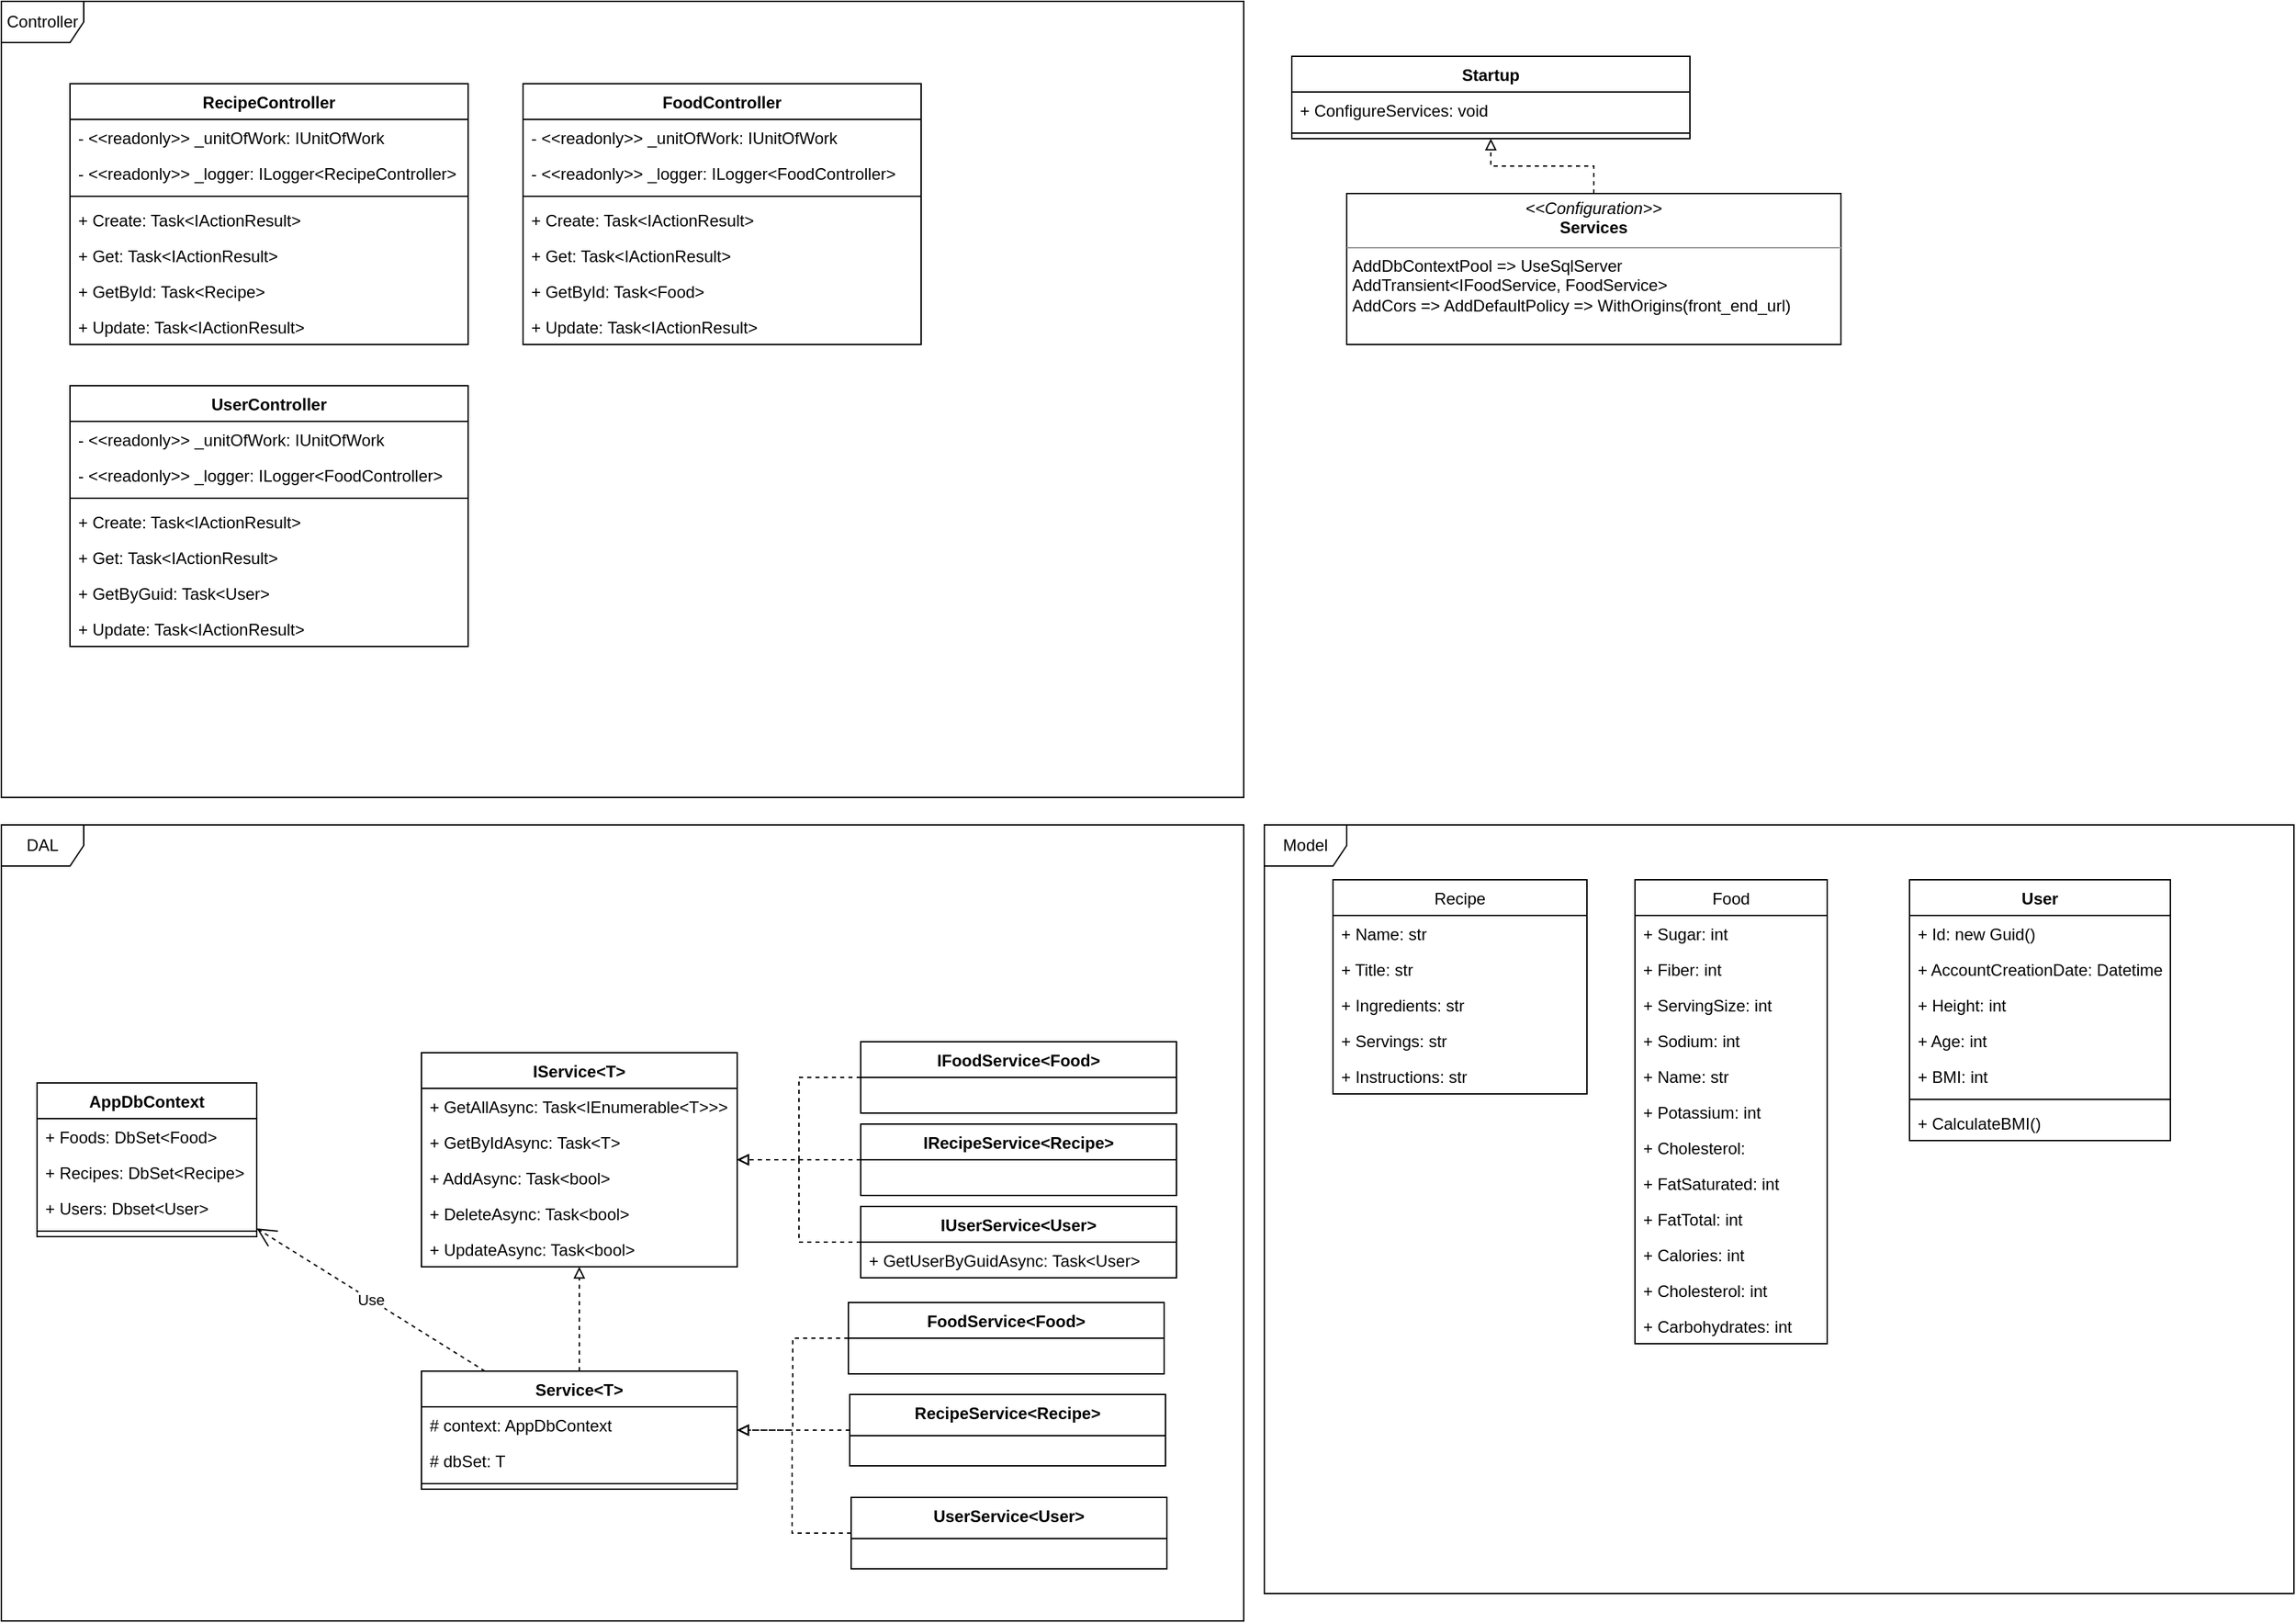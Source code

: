 <mxfile version="20.8.10" type="device"><diagram name="Page-1" id="929967ad-93f9-6ef4-fab6-5d389245f69c"><mxGraphModel dx="1219" dy="1961" grid="1" gridSize="10" guides="1" tooltips="1" connect="1" arrows="1" fold="1" page="1" pageScale="1.5" pageWidth="1169" pageHeight="826" background="none" math="0" shadow="0"><root><mxCell id="0" style=";html=1;"/><mxCell id="1" style=";html=1;" parent="0"/><mxCell id="HWxMLeSz32iRbDg_bcoq-6" value="Model" style="shape=umlFrame;whiteSpace=wrap;html=1;" parent="1" vertex="1"><mxGeometry x="960" y="-620" width="750" height="560" as="geometry"/></mxCell><mxCell id="rm8ywomZ3Si6jM_nz7GP-1" value="Food" style="swimlane;fontStyle=0;childLayout=stackLayout;horizontal=1;startSize=26;fillColor=none;horizontalStack=0;resizeParent=1;resizeParentMax=0;resizeLast=0;collapsible=1;marginBottom=0;" parent="1" vertex="1"><mxGeometry x="1230" y="-580" width="140" height="338" as="geometry"/></mxCell><mxCell id="rm8ywomZ3Si6jM_nz7GP-2" value="+ Sugar: int" style="text;strokeColor=none;fillColor=none;align=left;verticalAlign=top;spacingLeft=4;spacingRight=4;overflow=hidden;rotatable=0;points=[[0,0.5],[1,0.5]];portConstraint=eastwest;" parent="rm8ywomZ3Si6jM_nz7GP-1" vertex="1"><mxGeometry y="26" width="140" height="26" as="geometry"/></mxCell><mxCell id="rm8ywomZ3Si6jM_nz7GP-12" value="+ Fiber: int" style="text;strokeColor=none;fillColor=none;align=left;verticalAlign=top;spacingLeft=4;spacingRight=4;overflow=hidden;rotatable=0;points=[[0,0.5],[1,0.5]];portConstraint=eastwest;" parent="rm8ywomZ3Si6jM_nz7GP-1" vertex="1"><mxGeometry y="52" width="140" height="26" as="geometry"/></mxCell><mxCell id="rm8ywomZ3Si6jM_nz7GP-13" value="+ ServingSize: int" style="text;strokeColor=none;fillColor=none;align=left;verticalAlign=top;spacingLeft=4;spacingRight=4;overflow=hidden;rotatable=0;points=[[0,0.5],[1,0.5]];portConstraint=eastwest;" parent="rm8ywomZ3Si6jM_nz7GP-1" vertex="1"><mxGeometry y="78" width="140" height="26" as="geometry"/></mxCell><mxCell id="rm8ywomZ3Si6jM_nz7GP-14" value="+ Sodium: int" style="text;strokeColor=none;fillColor=none;align=left;verticalAlign=top;spacingLeft=4;spacingRight=4;overflow=hidden;rotatable=0;points=[[0,0.5],[1,0.5]];portConstraint=eastwest;" parent="rm8ywomZ3Si6jM_nz7GP-1" vertex="1"><mxGeometry y="104" width="140" height="26" as="geometry"/></mxCell><mxCell id="rm8ywomZ3Si6jM_nz7GP-10" value="+ Name: str" style="text;strokeColor=none;fillColor=none;align=left;verticalAlign=top;spacingLeft=4;spacingRight=4;overflow=hidden;rotatable=0;points=[[0,0.5],[1,0.5]];portConstraint=eastwest;" parent="rm8ywomZ3Si6jM_nz7GP-1" vertex="1"><mxGeometry y="130" width="140" height="26" as="geometry"/></mxCell><mxCell id="rm8ywomZ3Si6jM_nz7GP-15" value="+ Potassium: int" style="text;strokeColor=none;fillColor=none;align=left;verticalAlign=top;spacingLeft=4;spacingRight=4;overflow=hidden;rotatable=0;points=[[0,0.5],[1,0.5]];portConstraint=eastwest;" parent="rm8ywomZ3Si6jM_nz7GP-1" vertex="1"><mxGeometry y="156" width="140" height="26" as="geometry"/></mxCell><mxCell id="rm8ywomZ3Si6jM_nz7GP-11" value="+ Cholesterol: " style="text;strokeColor=none;fillColor=none;align=left;verticalAlign=top;spacingLeft=4;spacingRight=4;overflow=hidden;rotatable=0;points=[[0,0.5],[1,0.5]];portConstraint=eastwest;" parent="rm8ywomZ3Si6jM_nz7GP-1" vertex="1"><mxGeometry y="182" width="140" height="26" as="geometry"/></mxCell><mxCell id="rm8ywomZ3Si6jM_nz7GP-9" value="+ FatSaturated: int" style="text;strokeColor=none;fillColor=none;align=left;verticalAlign=top;spacingLeft=4;spacingRight=4;overflow=hidden;rotatable=0;points=[[0,0.5],[1,0.5]];portConstraint=eastwest;" parent="rm8ywomZ3Si6jM_nz7GP-1" vertex="1"><mxGeometry y="208" width="140" height="26" as="geometry"/></mxCell><mxCell id="rm8ywomZ3Si6jM_nz7GP-3" value="+ FatTotal: int" style="text;strokeColor=none;fillColor=none;align=left;verticalAlign=top;spacingLeft=4;spacingRight=4;overflow=hidden;rotatable=0;points=[[0,0.5],[1,0.5]];portConstraint=eastwest;" parent="rm8ywomZ3Si6jM_nz7GP-1" vertex="1"><mxGeometry y="234" width="140" height="26" as="geometry"/></mxCell><mxCell id="rm8ywomZ3Si6jM_nz7GP-4" value="+ Calories: int" style="text;strokeColor=none;fillColor=none;align=left;verticalAlign=top;spacingLeft=4;spacingRight=4;overflow=hidden;rotatable=0;points=[[0,0.5],[1,0.5]];portConstraint=eastwest;" parent="rm8ywomZ3Si6jM_nz7GP-1" vertex="1"><mxGeometry y="260" width="140" height="26" as="geometry"/></mxCell><mxCell id="rm8ywomZ3Si6jM_nz7GP-16" value="+ Cholesterol: int" style="text;strokeColor=none;fillColor=none;align=left;verticalAlign=top;spacingLeft=4;spacingRight=4;overflow=hidden;rotatable=0;points=[[0,0.5],[1,0.5]];portConstraint=eastwest;" parent="rm8ywomZ3Si6jM_nz7GP-1" vertex="1"><mxGeometry y="286" width="140" height="26" as="geometry"/></mxCell><mxCell id="rm8ywomZ3Si6jM_nz7GP-17" value="+ Carbohydrates: int" style="text;strokeColor=none;fillColor=none;align=left;verticalAlign=top;spacingLeft=4;spacingRight=4;overflow=hidden;rotatable=0;points=[[0,0.5],[1,0.5]];portConstraint=eastwest;" parent="rm8ywomZ3Si6jM_nz7GP-1" vertex="1"><mxGeometry y="312" width="140" height="26" as="geometry"/></mxCell><mxCell id="rm8ywomZ3Si6jM_nz7GP-18" value="User" style="swimlane;fontStyle=1;align=center;verticalAlign=top;childLayout=stackLayout;horizontal=1;startSize=26;horizontalStack=0;resizeParent=1;resizeParentMax=0;resizeLast=0;collapsible=1;marginBottom=0;" parent="1" vertex="1"><mxGeometry x="1430" y="-580" width="190" height="190" as="geometry"/></mxCell><mxCell id="rm8ywomZ3Si6jM_nz7GP-104" value="+ Id: new Guid()" style="text;strokeColor=none;fillColor=none;align=left;verticalAlign=top;spacingLeft=4;spacingRight=4;overflow=hidden;rotatable=0;points=[[0,0.5],[1,0.5]];portConstraint=eastwest;" parent="rm8ywomZ3Si6jM_nz7GP-18" vertex="1"><mxGeometry y="26" width="190" height="26" as="geometry"/></mxCell><mxCell id="rm8ywomZ3Si6jM_nz7GP-105" value="+ AccountCreationDate: Datetime.Now" style="text;strokeColor=none;fillColor=none;align=left;verticalAlign=top;spacingLeft=4;spacingRight=4;overflow=hidden;rotatable=0;points=[[0,0.5],[1,0.5]];portConstraint=eastwest;" parent="rm8ywomZ3Si6jM_nz7GP-18" vertex="1"><mxGeometry y="52" width="190" height="26" as="geometry"/></mxCell><mxCell id="rm8ywomZ3Si6jM_nz7GP-19" value="+ Height: int" style="text;strokeColor=none;fillColor=none;align=left;verticalAlign=top;spacingLeft=4;spacingRight=4;overflow=hidden;rotatable=0;points=[[0,0.5],[1,0.5]];portConstraint=eastwest;" parent="rm8ywomZ3Si6jM_nz7GP-18" vertex="1"><mxGeometry y="78" width="190" height="26" as="geometry"/></mxCell><mxCell id="rm8ywomZ3Si6jM_nz7GP-22" value="+ Age: int" style="text;strokeColor=none;fillColor=none;align=left;verticalAlign=top;spacingLeft=4;spacingRight=4;overflow=hidden;rotatable=0;points=[[0,0.5],[1,0.5]];portConstraint=eastwest;" parent="rm8ywomZ3Si6jM_nz7GP-18" vertex="1"><mxGeometry y="104" width="190" height="26" as="geometry"/></mxCell><mxCell id="rm8ywomZ3Si6jM_nz7GP-23" value="+ BMI: int" style="text;strokeColor=none;fillColor=none;align=left;verticalAlign=top;spacingLeft=4;spacingRight=4;overflow=hidden;rotatable=0;points=[[0,0.5],[1,0.5]];portConstraint=eastwest;" parent="rm8ywomZ3Si6jM_nz7GP-18" vertex="1"><mxGeometry y="130" width="190" height="26" as="geometry"/></mxCell><mxCell id="rm8ywomZ3Si6jM_nz7GP-20" value="" style="line;strokeWidth=1;fillColor=none;align=left;verticalAlign=middle;spacingTop=-1;spacingLeft=3;spacingRight=3;rotatable=0;labelPosition=right;points=[];portConstraint=eastwest;strokeColor=inherit;" parent="rm8ywomZ3Si6jM_nz7GP-18" vertex="1"><mxGeometry y="156" width="190" height="8" as="geometry"/></mxCell><mxCell id="rm8ywomZ3Si6jM_nz7GP-21" value="+ CalculateBMI()" style="text;strokeColor=none;fillColor=none;align=left;verticalAlign=top;spacingLeft=4;spacingRight=4;overflow=hidden;rotatable=0;points=[[0,0.5],[1,0.5]];portConstraint=eastwest;" parent="rm8ywomZ3Si6jM_nz7GP-18" vertex="1"><mxGeometry y="164" width="190" height="26" as="geometry"/></mxCell><mxCell id="rm8ywomZ3Si6jM_nz7GP-24" value="Recipe" style="swimlane;fontStyle=0;childLayout=stackLayout;horizontal=1;startSize=26;fillColor=none;horizontalStack=0;resizeParent=1;resizeParentMax=0;resizeLast=0;collapsible=1;marginBottom=0;" parent="1" vertex="1"><mxGeometry x="1010" y="-580" width="185" height="156" as="geometry"/></mxCell><mxCell id="rm8ywomZ3Si6jM_nz7GP-25" value="+ Name: str" style="text;strokeColor=none;fillColor=none;align=left;verticalAlign=top;spacingLeft=4;spacingRight=4;overflow=hidden;rotatable=0;points=[[0,0.5],[1,0.5]];portConstraint=eastwest;" parent="rm8ywomZ3Si6jM_nz7GP-24" vertex="1"><mxGeometry y="26" width="185" height="26" as="geometry"/></mxCell><mxCell id="rm8ywomZ3Si6jM_nz7GP-41" value="+ Title: str" style="text;strokeColor=none;fillColor=none;align=left;verticalAlign=top;spacingLeft=4;spacingRight=4;overflow=hidden;rotatable=0;points=[[0,0.5],[1,0.5]];portConstraint=eastwest;" parent="rm8ywomZ3Si6jM_nz7GP-24" vertex="1"><mxGeometry y="52" width="185" height="26" as="geometry"/></mxCell><mxCell id="rm8ywomZ3Si6jM_nz7GP-37" value="+ Ingredients: str" style="text;strokeColor=none;fillColor=none;align=left;verticalAlign=top;spacingLeft=4;spacingRight=4;overflow=hidden;rotatable=0;points=[[0,0.5],[1,0.5]];portConstraint=eastwest;" parent="rm8ywomZ3Si6jM_nz7GP-24" vertex="1"><mxGeometry y="78" width="185" height="26" as="geometry"/></mxCell><mxCell id="rm8ywomZ3Si6jM_nz7GP-38" value="+ Servings: str" style="text;strokeColor=none;fillColor=none;align=left;verticalAlign=top;spacingLeft=4;spacingRight=4;overflow=hidden;rotatable=0;points=[[0,0.5],[1,0.5]];portConstraint=eastwest;" parent="rm8ywomZ3Si6jM_nz7GP-24" vertex="1"><mxGeometry y="104" width="185" height="26" as="geometry"/></mxCell><mxCell id="rm8ywomZ3Si6jM_nz7GP-39" value="+ Instructions: str" style="text;strokeColor=none;fillColor=none;align=left;verticalAlign=top;spacingLeft=4;spacingRight=4;overflow=hidden;rotatable=0;points=[[0,0.5],[1,0.5]];portConstraint=eastwest;" parent="rm8ywomZ3Si6jM_nz7GP-24" vertex="1"><mxGeometry y="130" width="185" height="26" as="geometry"/></mxCell><mxCell id="HWxMLeSz32iRbDg_bcoq-5" value="DAL" style="shape=umlFrame;whiteSpace=wrap;html=1;" parent="1" vertex="1"><mxGeometry x="40" y="-620" width="905" height="580" as="geometry"/></mxCell><mxCell id="HWxMLeSz32iRbDg_bcoq-57" style="edgeStyle=orthogonalEdgeStyle;rounded=0;orthogonalLoop=1;jettySize=auto;html=1;dashed=1;endArrow=block;endFill=0;" parent="1" source="HWxMLeSz32iRbDg_bcoq-51" target="HWxMLeSz32iRbDg_bcoq-1" edge="1"><mxGeometry relative="1" as="geometry"/></mxCell><mxCell id="HWxMLeSz32iRbDg_bcoq-1" value="IService&lt;T&gt;" style="swimlane;fontStyle=1;align=center;verticalAlign=top;childLayout=stackLayout;horizontal=1;startSize=26;horizontalStack=0;resizeParent=1;resizeParentMax=0;resizeLast=0;collapsible=1;marginBottom=0;" parent="1" vertex="1"><mxGeometry x="346" y="-454" width="230" height="156" as="geometry"/></mxCell><mxCell id="HWxMLeSz32iRbDg_bcoq-4" value="+ GetAllAsync: Task&lt;IEnumerable&lt;T&gt;&gt;&gt;" style="text;strokeColor=none;fillColor=none;align=left;verticalAlign=top;spacingLeft=4;spacingRight=4;overflow=hidden;rotatable=0;points=[[0,0.5],[1,0.5]];portConstraint=eastwest;" parent="HWxMLeSz32iRbDg_bcoq-1" vertex="1"><mxGeometry y="26" width="230" height="26" as="geometry"/></mxCell><mxCell id="HWxMLeSz32iRbDg_bcoq-12" value="+ GetByIdAsync: Task&lt;T&gt;" style="text;strokeColor=none;fillColor=none;align=left;verticalAlign=top;spacingLeft=4;spacingRight=4;overflow=hidden;rotatable=0;points=[[0,0.5],[1,0.5]];portConstraint=eastwest;" parent="HWxMLeSz32iRbDg_bcoq-1" vertex="1"><mxGeometry y="52" width="230" height="26" as="geometry"/></mxCell><mxCell id="HWxMLeSz32iRbDg_bcoq-9" value="+ AddAsync: Task&lt;bool&gt;" style="text;strokeColor=none;fillColor=none;align=left;verticalAlign=top;spacingLeft=4;spacingRight=4;overflow=hidden;rotatable=0;points=[[0,0.5],[1,0.5]];portConstraint=eastwest;" parent="HWxMLeSz32iRbDg_bcoq-1" vertex="1"><mxGeometry y="78" width="230" height="26" as="geometry"/></mxCell><mxCell id="HWxMLeSz32iRbDg_bcoq-10" value="+ DeleteAsync: Task&lt;bool&gt;" style="text;strokeColor=none;fillColor=none;align=left;verticalAlign=top;spacingLeft=4;spacingRight=4;overflow=hidden;rotatable=0;points=[[0,0.5],[1,0.5]];portConstraint=eastwest;" parent="HWxMLeSz32iRbDg_bcoq-1" vertex="1"><mxGeometry y="104" width="230" height="26" as="geometry"/></mxCell><mxCell id="HWxMLeSz32iRbDg_bcoq-11" value="+ UpdateAsync: Task&lt;bool&gt;" style="text;strokeColor=none;fillColor=none;align=left;verticalAlign=top;spacingLeft=4;spacingRight=4;overflow=hidden;rotatable=0;points=[[0,0.5],[1,0.5]];portConstraint=eastwest;" parent="HWxMLeSz32iRbDg_bcoq-1" vertex="1"><mxGeometry y="130" width="230" height="26" as="geometry"/></mxCell><mxCell id="HWxMLeSz32iRbDg_bcoq-44" style="edgeStyle=orthogonalEdgeStyle;rounded=0;orthogonalLoop=1;jettySize=auto;html=1;dashed=1;endArrow=block;endFill=0;" parent="1" source="HWxMLeSz32iRbDg_bcoq-29" target="HWxMLeSz32iRbDg_bcoq-1" edge="1"><mxGeometry relative="1" as="geometry"/></mxCell><mxCell id="HWxMLeSz32iRbDg_bcoq-29" value="Service&lt;T&gt;" style="swimlane;fontStyle=1;align=center;verticalAlign=top;childLayout=stackLayout;horizontal=1;startSize=26;horizontalStack=0;resizeParent=1;resizeParentMax=0;resizeLast=0;collapsible=1;marginBottom=0;" parent="1" vertex="1"><mxGeometry x="346" y="-222" width="230" height="86" as="geometry"/></mxCell><mxCell id="HWxMLeSz32iRbDg_bcoq-30" value="# context: AppDbContext" style="text;strokeColor=none;fillColor=none;align=left;verticalAlign=top;spacingLeft=4;spacingRight=4;overflow=hidden;rotatable=0;points=[[0,0.5],[1,0.5]];portConstraint=eastwest;" parent="HWxMLeSz32iRbDg_bcoq-29" vertex="1"><mxGeometry y="26" width="230" height="26" as="geometry"/></mxCell><mxCell id="HWxMLeSz32iRbDg_bcoq-31" value="# dbSet: T" style="text;strokeColor=none;fillColor=none;align=left;verticalAlign=top;spacingLeft=4;spacingRight=4;overflow=hidden;rotatable=0;points=[[0,0.5],[1,0.5]];portConstraint=eastwest;" parent="HWxMLeSz32iRbDg_bcoq-29" vertex="1"><mxGeometry y="52" width="230" height="26" as="geometry"/></mxCell><mxCell id="HWxMLeSz32iRbDg_bcoq-32" value="" style="line;strokeWidth=1;fillColor=none;align=left;verticalAlign=middle;spacingTop=-1;spacingLeft=3;spacingRight=3;rotatable=0;labelPosition=right;points=[];portConstraint=eastwest;strokeColor=inherit;" parent="HWxMLeSz32iRbDg_bcoq-29" vertex="1"><mxGeometry y="78" width="230" height="8" as="geometry"/></mxCell><mxCell id="HWxMLeSz32iRbDg_bcoq-38" value="AppDbContext" style="swimlane;fontStyle=1;align=center;verticalAlign=top;childLayout=stackLayout;horizontal=1;startSize=26;horizontalStack=0;resizeParent=1;resizeParentMax=0;resizeLast=0;collapsible=1;marginBottom=0;" parent="1" vertex="1"><mxGeometry x="66" y="-432" width="160" height="112" as="geometry"/></mxCell><mxCell id="HWxMLeSz32iRbDg_bcoq-39" value="+ Foods: DbSet&lt;Food&gt;" style="text;strokeColor=none;fillColor=none;align=left;verticalAlign=top;spacingLeft=4;spacingRight=4;overflow=hidden;rotatable=0;points=[[0,0.5],[1,0.5]];portConstraint=eastwest;" parent="HWxMLeSz32iRbDg_bcoq-38" vertex="1"><mxGeometry y="26" width="160" height="26" as="geometry"/></mxCell><mxCell id="HWxMLeSz32iRbDg_bcoq-42" value="+ Recipes: DbSet&lt;Recipe&gt;" style="text;strokeColor=none;fillColor=none;align=left;verticalAlign=top;spacingLeft=4;spacingRight=4;overflow=hidden;rotatable=0;points=[[0,0.5],[1,0.5]];portConstraint=eastwest;" parent="HWxMLeSz32iRbDg_bcoq-38" vertex="1"><mxGeometry y="52" width="160" height="26" as="geometry"/></mxCell><mxCell id="HWxMLeSz32iRbDg_bcoq-43" value="+ Users: Dbset&lt;User&gt;" style="text;strokeColor=none;fillColor=none;align=left;verticalAlign=top;spacingLeft=4;spacingRight=4;overflow=hidden;rotatable=0;points=[[0,0.5],[1,0.5]];portConstraint=eastwest;" parent="HWxMLeSz32iRbDg_bcoq-38" vertex="1"><mxGeometry y="78" width="160" height="26" as="geometry"/></mxCell><mxCell id="HWxMLeSz32iRbDg_bcoq-40" value="" style="line;strokeWidth=1;fillColor=none;align=left;verticalAlign=middle;spacingTop=-1;spacingLeft=3;spacingRight=3;rotatable=0;labelPosition=right;points=[];portConstraint=eastwest;strokeColor=inherit;" parent="HWxMLeSz32iRbDg_bcoq-38" vertex="1"><mxGeometry y="104" width="160" height="8" as="geometry"/></mxCell><mxCell id="HWxMLeSz32iRbDg_bcoq-51" value="IFoodService&lt;Food&gt;" style="swimlane;fontStyle=1;align=center;verticalAlign=top;childLayout=stackLayout;horizontal=1;startSize=26;horizontalStack=0;resizeParent=1;resizeParentMax=0;resizeLast=0;collapsible=1;marginBottom=0;" parent="1" vertex="1"><mxGeometry x="666" y="-462" width="230" height="52" as="geometry"/></mxCell><mxCell id="HWxMLeSz32iRbDg_bcoq-59" style="edgeStyle=orthogonalEdgeStyle;rounded=0;orthogonalLoop=1;jettySize=auto;html=1;dashed=1;endArrow=block;endFill=0;" parent="1" source="HWxMLeSz32iRbDg_bcoq-58" target="HWxMLeSz32iRbDg_bcoq-1" edge="1"><mxGeometry relative="1" as="geometry"/></mxCell><mxCell id="HWxMLeSz32iRbDg_bcoq-58" value="IRecipeService&lt;Recipe&gt;" style="swimlane;fontStyle=1;align=center;verticalAlign=top;childLayout=stackLayout;horizontal=1;startSize=26;horizontalStack=0;resizeParent=1;resizeParentMax=0;resizeLast=0;collapsible=1;marginBottom=0;" parent="1" vertex="1"><mxGeometry x="666" y="-402" width="230" height="52" as="geometry"/></mxCell><mxCell id="HWxMLeSz32iRbDg_bcoq-61" style="edgeStyle=orthogonalEdgeStyle;rounded=0;orthogonalLoop=1;jettySize=auto;html=1;dashed=1;endArrow=block;endFill=0;" parent="1" source="HWxMLeSz32iRbDg_bcoq-60" target="HWxMLeSz32iRbDg_bcoq-1" edge="1"><mxGeometry relative="1" as="geometry"/></mxCell><mxCell id="HWxMLeSz32iRbDg_bcoq-60" value="IUserService&lt;User&gt;" style="swimlane;fontStyle=1;align=center;verticalAlign=top;childLayout=stackLayout;horizontal=1;startSize=26;horizontalStack=0;resizeParent=1;resizeParentMax=0;resizeLast=0;collapsible=1;marginBottom=0;" parent="1" vertex="1"><mxGeometry x="666" y="-342" width="230" height="52" as="geometry"/></mxCell><mxCell id="HWxMLeSz32iRbDg_bcoq-62" value="+ GetUserByGuidAsync: Task&lt;User&gt;" style="text;strokeColor=none;fillColor=none;align=left;verticalAlign=top;spacingLeft=4;spacingRight=4;overflow=hidden;rotatable=0;points=[[0,0.5],[1,0.5]];portConstraint=eastwest;" parent="HWxMLeSz32iRbDg_bcoq-60" vertex="1"><mxGeometry y="26" width="230" height="26" as="geometry"/></mxCell><mxCell id="HWxMLeSz32iRbDg_bcoq-72" value="Use" style="endArrow=open;endSize=12;dashed=1;html=1;rounded=0;" parent="1" source="HWxMLeSz32iRbDg_bcoq-29" target="HWxMLeSz32iRbDg_bcoq-38" edge="1"><mxGeometry width="160" relative="1" as="geometry"><mxPoint x="456" y="-452" as="sourcePoint"/><mxPoint x="616" y="-452" as="targetPoint"/></mxGeometry></mxCell><mxCell id="HWxMLeSz32iRbDg_bcoq-76" style="edgeStyle=orthogonalEdgeStyle;rounded=0;orthogonalLoop=1;jettySize=auto;html=1;dashed=1;endArrow=block;endFill=0;" parent="1" source="HWxMLeSz32iRbDg_bcoq-73" target="HWxMLeSz32iRbDg_bcoq-29" edge="1"><mxGeometry relative="1" as="geometry"/></mxCell><mxCell id="HWxMLeSz32iRbDg_bcoq-73" value="FoodService&lt;Food&gt;" style="swimlane;fontStyle=1;align=center;verticalAlign=top;childLayout=stackLayout;horizontal=1;startSize=26;horizontalStack=0;resizeParent=1;resizeParentMax=0;resizeLast=0;collapsible=1;marginBottom=0;" parent="1" vertex="1"><mxGeometry x="657" y="-272" width="230" height="52" as="geometry"/></mxCell><mxCell id="HWxMLeSz32iRbDg_bcoq-75" style="edgeStyle=orthogonalEdgeStyle;rounded=0;orthogonalLoop=1;jettySize=auto;html=1;dashed=1;endArrow=block;endFill=0;" parent="1" source="HWxMLeSz32iRbDg_bcoq-74" target="HWxMLeSz32iRbDg_bcoq-29" edge="1"><mxGeometry relative="1" as="geometry"/></mxCell><mxCell id="HWxMLeSz32iRbDg_bcoq-74" value="RecipeService&lt;Recipe&gt;" style="swimlane;fontStyle=1;align=center;verticalAlign=top;childLayout=stackLayout;horizontal=1;startSize=30;horizontalStack=0;resizeParent=1;resizeParentMax=0;resizeLast=0;collapsible=1;marginBottom=0;" parent="1" vertex="1"><mxGeometry x="658" y="-205" width="230" height="52" as="geometry"/></mxCell><mxCell id="HWxMLeSz32iRbDg_bcoq-78" style="edgeStyle=orthogonalEdgeStyle;rounded=0;orthogonalLoop=1;jettySize=auto;html=1;dashed=1;endArrow=block;endFill=0;" parent="1" source="HWxMLeSz32iRbDg_bcoq-77" target="HWxMLeSz32iRbDg_bcoq-29" edge="1"><mxGeometry relative="1" as="geometry"><Array as="points"><mxPoint x="616" y="-104"/><mxPoint x="616" y="-179"/></Array></mxGeometry></mxCell><mxCell id="HWxMLeSz32iRbDg_bcoq-77" value="UserService&lt;User&gt;" style="swimlane;fontStyle=1;align=center;verticalAlign=top;childLayout=stackLayout;horizontal=1;startSize=30;horizontalStack=0;resizeParent=1;resizeParentMax=0;resizeLast=0;collapsible=1;marginBottom=0;" parent="1" vertex="1"><mxGeometry x="659" y="-130" width="230" height="52" as="geometry"/></mxCell><mxCell id="HWxMLeSz32iRbDg_bcoq-81" value="Controller" style="shape=umlFrame;whiteSpace=wrap;html=1;" parent="1" vertex="1"><mxGeometry x="40" y="-1220" width="905" height="580" as="geometry"/></mxCell><mxCell id="HWxMLeSz32iRbDg_bcoq-82" value="RecipeController" style="swimlane;fontStyle=1;align=center;verticalAlign=top;childLayout=stackLayout;horizontal=1;startSize=26;horizontalStack=0;resizeParent=1;resizeParentMax=0;resizeLast=0;collapsible=1;marginBottom=0;" parent="1" vertex="1"><mxGeometry x="90" y="-1160" width="290" height="190" as="geometry"/></mxCell><mxCell id="HWxMLeSz32iRbDg_bcoq-83" value="- &lt;&lt;readonly&gt;&gt; _unitOfWork: IUnitOfWork" style="text;strokeColor=none;fillColor=none;align=left;verticalAlign=top;spacingLeft=4;spacingRight=4;overflow=hidden;rotatable=0;points=[[0,0.5],[1,0.5]];portConstraint=eastwest;" parent="HWxMLeSz32iRbDg_bcoq-82" vertex="1"><mxGeometry y="26" width="290" height="26" as="geometry"/></mxCell><mxCell id="HWxMLeSz32iRbDg_bcoq-86" value="- &lt;&lt;readonly&gt;&gt; _logger: ILogger&lt;RecipeController&gt;" style="text;strokeColor=none;fillColor=none;align=left;verticalAlign=top;spacingLeft=4;spacingRight=4;overflow=hidden;rotatable=0;points=[[0,0.5],[1,0.5]];portConstraint=eastwest;" parent="HWxMLeSz32iRbDg_bcoq-82" vertex="1"><mxGeometry y="52" width="290" height="26" as="geometry"/></mxCell><mxCell id="HWxMLeSz32iRbDg_bcoq-84" value="" style="line;strokeWidth=1;fillColor=none;align=left;verticalAlign=middle;spacingTop=-1;spacingLeft=3;spacingRight=3;rotatable=0;labelPosition=right;points=[];portConstraint=eastwest;strokeColor=inherit;" parent="HWxMLeSz32iRbDg_bcoq-82" vertex="1"><mxGeometry y="78" width="290" height="8" as="geometry"/></mxCell><mxCell id="HWxMLeSz32iRbDg_bcoq-85" value="+ Create: Task&lt;IActionResult&gt;" style="text;strokeColor=none;fillColor=none;align=left;verticalAlign=top;spacingLeft=4;spacingRight=4;overflow=hidden;rotatable=0;points=[[0,0.5],[1,0.5]];portConstraint=eastwest;" parent="HWxMLeSz32iRbDg_bcoq-82" vertex="1"><mxGeometry y="86" width="290" height="26" as="geometry"/></mxCell><mxCell id="HWxMLeSz32iRbDg_bcoq-88" value="+ Get: Task&lt;IActionResult&gt;" style="text;strokeColor=none;fillColor=none;align=left;verticalAlign=top;spacingLeft=4;spacingRight=4;overflow=hidden;rotatable=0;points=[[0,0.5],[1,0.5]];portConstraint=eastwest;" parent="HWxMLeSz32iRbDg_bcoq-82" vertex="1"><mxGeometry y="112" width="290" height="26" as="geometry"/></mxCell><mxCell id="HWxMLeSz32iRbDg_bcoq-87" value="+ GetById: Task&lt;Recipe&gt;" style="text;strokeColor=none;fillColor=none;align=left;verticalAlign=top;spacingLeft=4;spacingRight=4;overflow=hidden;rotatable=0;points=[[0,0.5],[1,0.5]];portConstraint=eastwest;" parent="HWxMLeSz32iRbDg_bcoq-82" vertex="1"><mxGeometry y="138" width="290" height="26" as="geometry"/></mxCell><mxCell id="HWxMLeSz32iRbDg_bcoq-89" value="+ Update: Task&lt;IActionResult&gt;" style="text;strokeColor=none;fillColor=none;align=left;verticalAlign=top;spacingLeft=4;spacingRight=4;overflow=hidden;rotatable=0;points=[[0,0.5],[1,0.5]];portConstraint=eastwest;" parent="HWxMLeSz32iRbDg_bcoq-82" vertex="1"><mxGeometry y="164" width="290" height="26" as="geometry"/></mxCell><mxCell id="HWxMLeSz32iRbDg_bcoq-90" value="FoodController" style="swimlane;fontStyle=1;align=center;verticalAlign=top;childLayout=stackLayout;horizontal=1;startSize=26;horizontalStack=0;resizeParent=1;resizeParentMax=0;resizeLast=0;collapsible=1;marginBottom=0;" parent="1" vertex="1"><mxGeometry x="420" y="-1160" width="290" height="190" as="geometry"/></mxCell><mxCell id="HWxMLeSz32iRbDg_bcoq-91" value="- &lt;&lt;readonly&gt;&gt; _unitOfWork: IUnitOfWork" style="text;strokeColor=none;fillColor=none;align=left;verticalAlign=top;spacingLeft=4;spacingRight=4;overflow=hidden;rotatable=0;points=[[0,0.5],[1,0.5]];portConstraint=eastwest;" parent="HWxMLeSz32iRbDg_bcoq-90" vertex="1"><mxGeometry y="26" width="290" height="26" as="geometry"/></mxCell><mxCell id="HWxMLeSz32iRbDg_bcoq-92" value="- &lt;&lt;readonly&gt;&gt; _logger: ILogger&lt;FoodController&gt;" style="text;strokeColor=none;fillColor=none;align=left;verticalAlign=top;spacingLeft=4;spacingRight=4;overflow=hidden;rotatable=0;points=[[0,0.5],[1,0.5]];portConstraint=eastwest;" parent="HWxMLeSz32iRbDg_bcoq-90" vertex="1"><mxGeometry y="52" width="290" height="26" as="geometry"/></mxCell><mxCell id="HWxMLeSz32iRbDg_bcoq-93" value="" style="line;strokeWidth=1;fillColor=none;align=left;verticalAlign=middle;spacingTop=-1;spacingLeft=3;spacingRight=3;rotatable=0;labelPosition=right;points=[];portConstraint=eastwest;strokeColor=inherit;" parent="HWxMLeSz32iRbDg_bcoq-90" vertex="1"><mxGeometry y="78" width="290" height="8" as="geometry"/></mxCell><mxCell id="HWxMLeSz32iRbDg_bcoq-94" value="+ Create: Task&lt;IActionResult&gt;" style="text;strokeColor=none;fillColor=none;align=left;verticalAlign=top;spacingLeft=4;spacingRight=4;overflow=hidden;rotatable=0;points=[[0,0.5],[1,0.5]];portConstraint=eastwest;" parent="HWxMLeSz32iRbDg_bcoq-90" vertex="1"><mxGeometry y="86" width="290" height="26" as="geometry"/></mxCell><mxCell id="HWxMLeSz32iRbDg_bcoq-95" value="+ Get: Task&lt;IActionResult&gt;" style="text;strokeColor=none;fillColor=none;align=left;verticalAlign=top;spacingLeft=4;spacingRight=4;overflow=hidden;rotatable=0;points=[[0,0.5],[1,0.5]];portConstraint=eastwest;" parent="HWxMLeSz32iRbDg_bcoq-90" vertex="1"><mxGeometry y="112" width="290" height="26" as="geometry"/></mxCell><mxCell id="HWxMLeSz32iRbDg_bcoq-96" value="+ GetById: Task&lt;Food&gt;" style="text;strokeColor=none;fillColor=none;align=left;verticalAlign=top;spacingLeft=4;spacingRight=4;overflow=hidden;rotatable=0;points=[[0,0.5],[1,0.5]];portConstraint=eastwest;" parent="HWxMLeSz32iRbDg_bcoq-90" vertex="1"><mxGeometry y="138" width="290" height="26" as="geometry"/></mxCell><mxCell id="HWxMLeSz32iRbDg_bcoq-97" value="+ Update: Task&lt;IActionResult&gt;" style="text;strokeColor=none;fillColor=none;align=left;verticalAlign=top;spacingLeft=4;spacingRight=4;overflow=hidden;rotatable=0;points=[[0,0.5],[1,0.5]];portConstraint=eastwest;" parent="HWxMLeSz32iRbDg_bcoq-90" vertex="1"><mxGeometry y="164" width="290" height="26" as="geometry"/></mxCell><mxCell id="HWxMLeSz32iRbDg_bcoq-98" value="UserController" style="swimlane;fontStyle=1;align=center;verticalAlign=top;childLayout=stackLayout;horizontal=1;startSize=26;horizontalStack=0;resizeParent=1;resizeParentMax=0;resizeLast=0;collapsible=1;marginBottom=0;" parent="1" vertex="1"><mxGeometry x="90" y="-940" width="290" height="190" as="geometry"/></mxCell><mxCell id="HWxMLeSz32iRbDg_bcoq-99" value="- &lt;&lt;readonly&gt;&gt; _unitOfWork: IUnitOfWork" style="text;strokeColor=none;fillColor=none;align=left;verticalAlign=top;spacingLeft=4;spacingRight=4;overflow=hidden;rotatable=0;points=[[0,0.5],[1,0.5]];portConstraint=eastwest;" parent="HWxMLeSz32iRbDg_bcoq-98" vertex="1"><mxGeometry y="26" width="290" height="26" as="geometry"/></mxCell><mxCell id="HWxMLeSz32iRbDg_bcoq-100" value="- &lt;&lt;readonly&gt;&gt; _logger: ILogger&lt;FoodController&gt;" style="text;strokeColor=none;fillColor=none;align=left;verticalAlign=top;spacingLeft=4;spacingRight=4;overflow=hidden;rotatable=0;points=[[0,0.5],[1,0.5]];portConstraint=eastwest;" parent="HWxMLeSz32iRbDg_bcoq-98" vertex="1"><mxGeometry y="52" width="290" height="26" as="geometry"/></mxCell><mxCell id="HWxMLeSz32iRbDg_bcoq-101" value="" style="line;strokeWidth=1;fillColor=none;align=left;verticalAlign=middle;spacingTop=-1;spacingLeft=3;spacingRight=3;rotatable=0;labelPosition=right;points=[];portConstraint=eastwest;strokeColor=inherit;" parent="HWxMLeSz32iRbDg_bcoq-98" vertex="1"><mxGeometry y="78" width="290" height="8" as="geometry"/></mxCell><mxCell id="HWxMLeSz32iRbDg_bcoq-102" value="+ Create: Task&lt;IActionResult&gt;" style="text;strokeColor=none;fillColor=none;align=left;verticalAlign=top;spacingLeft=4;spacingRight=4;overflow=hidden;rotatable=0;points=[[0,0.5],[1,0.5]];portConstraint=eastwest;" parent="HWxMLeSz32iRbDg_bcoq-98" vertex="1"><mxGeometry y="86" width="290" height="26" as="geometry"/></mxCell><mxCell id="HWxMLeSz32iRbDg_bcoq-103" value="+ Get: Task&lt;IActionResult&gt;" style="text;strokeColor=none;fillColor=none;align=left;verticalAlign=top;spacingLeft=4;spacingRight=4;overflow=hidden;rotatable=0;points=[[0,0.5],[1,0.5]];portConstraint=eastwest;" parent="HWxMLeSz32iRbDg_bcoq-98" vertex="1"><mxGeometry y="112" width="290" height="26" as="geometry"/></mxCell><mxCell id="HWxMLeSz32iRbDg_bcoq-104" value="+ GetByGuid: Task&lt;User&gt;" style="text;strokeColor=none;fillColor=none;align=left;verticalAlign=top;spacingLeft=4;spacingRight=4;overflow=hidden;rotatable=0;points=[[0,0.5],[1,0.5]];portConstraint=eastwest;" parent="HWxMLeSz32iRbDg_bcoq-98" vertex="1"><mxGeometry y="138" width="290" height="26" as="geometry"/></mxCell><mxCell id="HWxMLeSz32iRbDg_bcoq-105" value="+ Update: Task&lt;IActionResult&gt;" style="text;strokeColor=none;fillColor=none;align=left;verticalAlign=top;spacingLeft=4;spacingRight=4;overflow=hidden;rotatable=0;points=[[0,0.5],[1,0.5]];portConstraint=eastwest;" parent="HWxMLeSz32iRbDg_bcoq-98" vertex="1"><mxGeometry y="164" width="290" height="26" as="geometry"/></mxCell><mxCell id="HWxMLeSz32iRbDg_bcoq-107" value="Startup" style="swimlane;fontStyle=1;align=center;verticalAlign=top;childLayout=stackLayout;horizontal=1;startSize=26;horizontalStack=0;resizeParent=1;resizeParentMax=0;resizeLast=0;collapsible=1;marginBottom=0;" parent="1" vertex="1"><mxGeometry x="980" y="-1180" width="290" height="60" as="geometry"/></mxCell><mxCell id="HWxMLeSz32iRbDg_bcoq-116" value="+ ConfigureServices: void" style="text;strokeColor=none;fillColor=none;align=left;verticalAlign=top;spacingLeft=4;spacingRight=4;overflow=hidden;rotatable=0;points=[[0,0.5],[1,0.5]];portConstraint=eastwest;" parent="HWxMLeSz32iRbDg_bcoq-107" vertex="1"><mxGeometry y="26" width="290" height="26" as="geometry"/></mxCell><mxCell id="HWxMLeSz32iRbDg_bcoq-110" value="" style="line;strokeWidth=1;fillColor=none;align=left;verticalAlign=middle;spacingTop=-1;spacingLeft=3;spacingRight=3;rotatable=0;labelPosition=right;points=[];portConstraint=eastwest;strokeColor=inherit;" parent="HWxMLeSz32iRbDg_bcoq-107" vertex="1"><mxGeometry y="52" width="290" height="8" as="geometry"/></mxCell><mxCell id="HWxMLeSz32iRbDg_bcoq-118" style="edgeStyle=orthogonalEdgeStyle;rounded=0;orthogonalLoop=1;jettySize=auto;html=1;dashed=1;endArrow=block;endFill=0;" parent="1" source="HWxMLeSz32iRbDg_bcoq-115" target="HWxMLeSz32iRbDg_bcoq-107" edge="1"><mxGeometry relative="1" as="geometry"/></mxCell><mxCell id="HWxMLeSz32iRbDg_bcoq-115" value="&lt;p style=&quot;margin:0px;margin-top:4px;text-align:center;&quot;&gt;&lt;i&gt;&amp;lt;&amp;lt;Configuration&amp;gt;&amp;gt;&lt;/i&gt;&lt;br&gt;&lt;b&gt;Services&lt;/b&gt;&lt;/p&gt;&lt;hr size=&quot;1&quot;&gt;&lt;p style=&quot;margin:0px;margin-left:4px;&quot;&gt;AddDbContextPool =&amp;gt; UseSqlServer&lt;br&gt;AddTransient&amp;lt;IFoodService, FoodService&amp;gt;&lt;/p&gt;&lt;p style=&quot;margin:0px;margin-left:4px;&quot;&gt;AddCors =&amp;gt; AddDefaultPolicy =&amp;gt; WithOrigins(front_end_url)&lt;/p&gt;" style="verticalAlign=top;align=left;overflow=fill;fontSize=12;fontFamily=Helvetica;html=1;" parent="1" vertex="1"><mxGeometry x="1020" y="-1080" width="360" height="110" as="geometry"/></mxCell></root></mxGraphModel></diagram></mxfile>